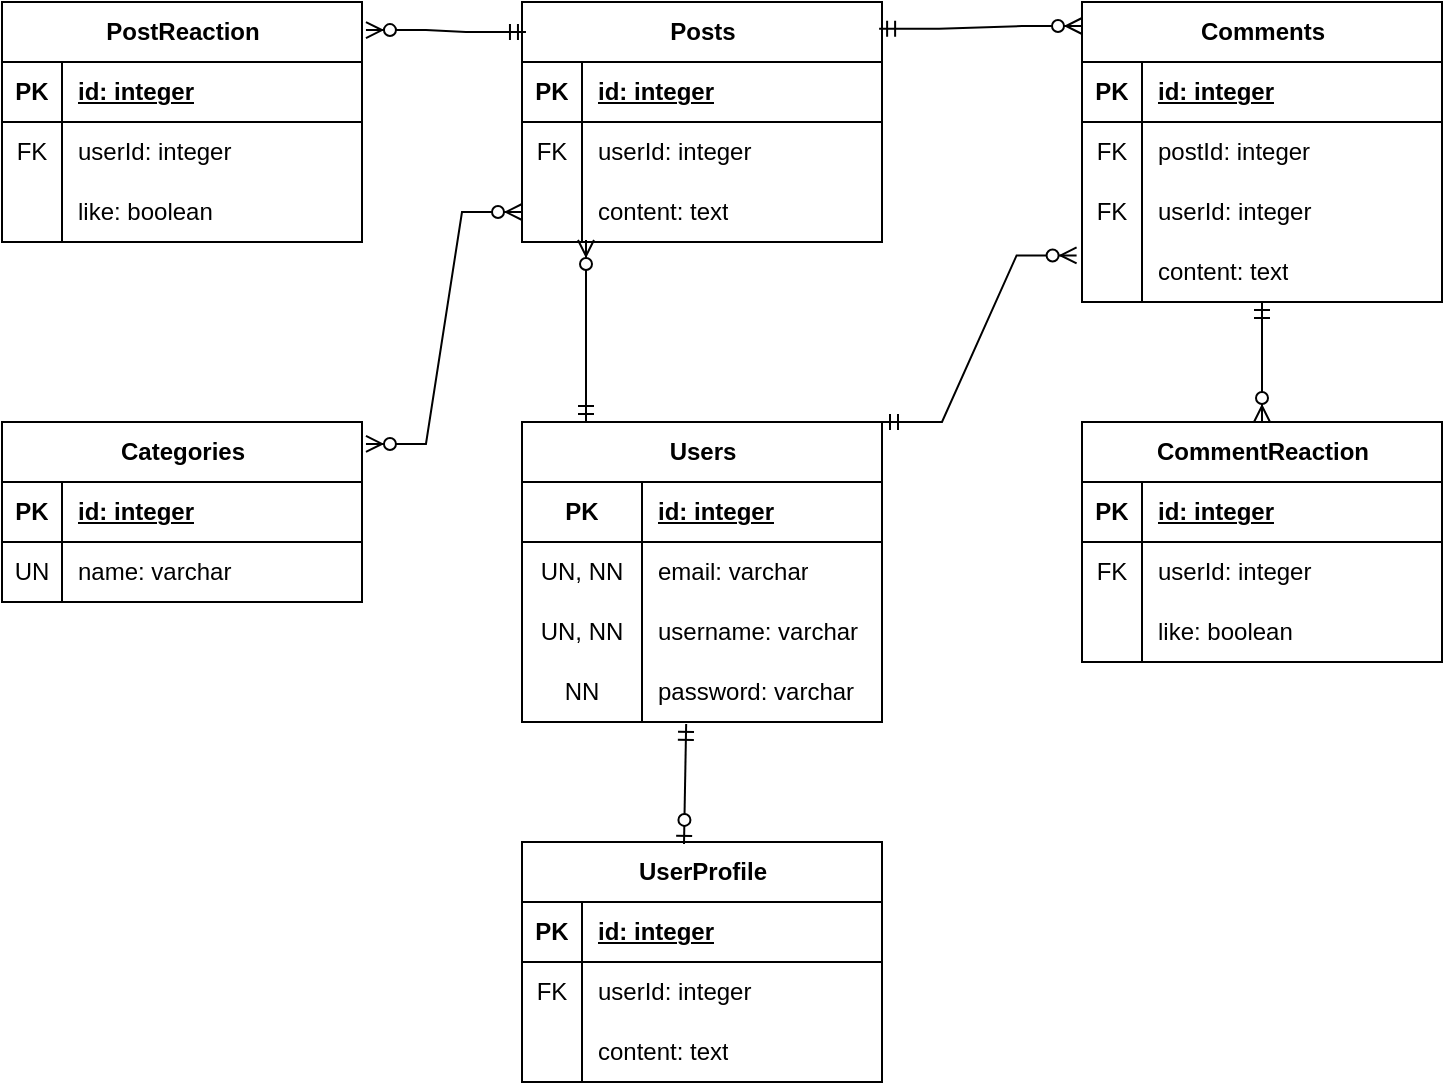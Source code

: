 <mxfile version="24.7.5">
  <diagram id="rqjPkjk_AtekU8-ZjQMx" name="Sida-1">
    <mxGraphModel dx="1114" dy="1027" grid="1" gridSize="10" guides="1" tooltips="1" connect="1" arrows="1" fold="1" page="1" pageScale="1" pageWidth="827" pageHeight="1169" math="0" shadow="0">
      <root>
        <mxCell id="0" />
        <mxCell id="1" parent="0" />
        <mxCell id="EooLpCUPkdA8UOVAEjen-1" value="Users" style="shape=table;startSize=30;container=1;collapsible=1;childLayout=tableLayout;fixedRows=1;rowLines=0;fontStyle=1;align=center;resizeLast=1;html=1;" parent="1" vertex="1">
          <mxGeometry x="310" y="330" width="180" height="150" as="geometry">
            <mxRectangle x="50" y="350" width="70" height="30" as="alternateBounds" />
          </mxGeometry>
        </mxCell>
        <mxCell id="EooLpCUPkdA8UOVAEjen-2" value="" style="shape=tableRow;horizontal=0;startSize=0;swimlaneHead=0;swimlaneBody=0;fillColor=none;collapsible=0;dropTarget=0;points=[[0,0.5],[1,0.5]];portConstraint=eastwest;top=0;left=0;right=0;bottom=1;" parent="EooLpCUPkdA8UOVAEjen-1" vertex="1">
          <mxGeometry y="30" width="180" height="30" as="geometry" />
        </mxCell>
        <mxCell id="EooLpCUPkdA8UOVAEjen-3" value="PK" style="shape=partialRectangle;connectable=0;fillColor=none;top=0;left=0;bottom=0;right=0;fontStyle=1;overflow=hidden;whiteSpace=wrap;html=1;" parent="EooLpCUPkdA8UOVAEjen-2" vertex="1">
          <mxGeometry width="60" height="30" as="geometry">
            <mxRectangle width="60" height="30" as="alternateBounds" />
          </mxGeometry>
        </mxCell>
        <mxCell id="EooLpCUPkdA8UOVAEjen-4" value="id: integer" style="shape=partialRectangle;connectable=0;fillColor=none;top=0;left=0;bottom=0;right=0;align=left;spacingLeft=6;fontStyle=5;overflow=hidden;whiteSpace=wrap;html=1;" parent="EooLpCUPkdA8UOVAEjen-2" vertex="1">
          <mxGeometry x="60" width="120" height="30" as="geometry">
            <mxRectangle width="120" height="30" as="alternateBounds" />
          </mxGeometry>
        </mxCell>
        <mxCell id="EooLpCUPkdA8UOVAEjen-5" value="" style="shape=tableRow;horizontal=0;startSize=0;swimlaneHead=0;swimlaneBody=0;fillColor=none;collapsible=0;dropTarget=0;points=[[0,0.5],[1,0.5]];portConstraint=eastwest;top=0;left=0;right=0;bottom=0;" parent="EooLpCUPkdA8UOVAEjen-1" vertex="1">
          <mxGeometry y="60" width="180" height="30" as="geometry" />
        </mxCell>
        <mxCell id="EooLpCUPkdA8UOVAEjen-6" value="UN, NN" style="shape=partialRectangle;connectable=0;fillColor=none;top=0;left=0;bottom=0;right=0;editable=1;overflow=hidden;whiteSpace=wrap;html=1;" parent="EooLpCUPkdA8UOVAEjen-5" vertex="1">
          <mxGeometry width="60" height="30" as="geometry">
            <mxRectangle width="60" height="30" as="alternateBounds" />
          </mxGeometry>
        </mxCell>
        <mxCell id="EooLpCUPkdA8UOVAEjen-7" value="email: varchar" style="shape=partialRectangle;connectable=0;fillColor=none;top=0;left=0;bottom=0;right=0;align=left;spacingLeft=6;overflow=hidden;whiteSpace=wrap;html=1;" parent="EooLpCUPkdA8UOVAEjen-5" vertex="1">
          <mxGeometry x="60" width="120" height="30" as="geometry">
            <mxRectangle width="120" height="30" as="alternateBounds" />
          </mxGeometry>
        </mxCell>
        <mxCell id="EooLpCUPkdA8UOVAEjen-8" value="" style="shape=tableRow;horizontal=0;startSize=0;swimlaneHead=0;swimlaneBody=0;fillColor=none;collapsible=0;dropTarget=0;points=[[0,0.5],[1,0.5]];portConstraint=eastwest;top=0;left=0;right=0;bottom=0;" parent="EooLpCUPkdA8UOVAEjen-1" vertex="1">
          <mxGeometry y="90" width="180" height="30" as="geometry" />
        </mxCell>
        <mxCell id="EooLpCUPkdA8UOVAEjen-9" value="UN, NN" style="shape=partialRectangle;connectable=0;fillColor=none;top=0;left=0;bottom=0;right=0;editable=1;overflow=hidden;whiteSpace=wrap;html=1;" parent="EooLpCUPkdA8UOVAEjen-8" vertex="1">
          <mxGeometry width="60" height="30" as="geometry">
            <mxRectangle width="60" height="30" as="alternateBounds" />
          </mxGeometry>
        </mxCell>
        <mxCell id="EooLpCUPkdA8UOVAEjen-10" value="username: varchar" style="shape=partialRectangle;connectable=0;fillColor=none;top=0;left=0;bottom=0;right=0;align=left;spacingLeft=6;overflow=hidden;whiteSpace=wrap;html=1;" parent="EooLpCUPkdA8UOVAEjen-8" vertex="1">
          <mxGeometry x="60" width="120" height="30" as="geometry">
            <mxRectangle width="120" height="30" as="alternateBounds" />
          </mxGeometry>
        </mxCell>
        <mxCell id="Ac60kivPPBbgHHEQ2sWC-29" value="" style="shape=tableRow;horizontal=0;startSize=0;swimlaneHead=0;swimlaneBody=0;fillColor=none;collapsible=0;dropTarget=0;points=[[0,0.5],[1,0.5]];portConstraint=eastwest;top=0;left=0;right=0;bottom=0;" parent="EooLpCUPkdA8UOVAEjen-1" vertex="1">
          <mxGeometry y="120" width="180" height="30" as="geometry" />
        </mxCell>
        <mxCell id="Ac60kivPPBbgHHEQ2sWC-30" value="NN" style="shape=partialRectangle;connectable=0;fillColor=none;top=0;left=0;bottom=0;right=0;editable=1;overflow=hidden;whiteSpace=wrap;html=1;" parent="Ac60kivPPBbgHHEQ2sWC-29" vertex="1">
          <mxGeometry width="60" height="30" as="geometry">
            <mxRectangle width="60" height="30" as="alternateBounds" />
          </mxGeometry>
        </mxCell>
        <mxCell id="Ac60kivPPBbgHHEQ2sWC-31" value="password: varchar" style="shape=partialRectangle;connectable=0;fillColor=none;top=0;left=0;bottom=0;right=0;align=left;spacingLeft=6;overflow=hidden;whiteSpace=wrap;html=1;" parent="Ac60kivPPBbgHHEQ2sWC-29" vertex="1">
          <mxGeometry x="60" width="120" height="30" as="geometry">
            <mxRectangle width="120" height="30" as="alternateBounds" />
          </mxGeometry>
        </mxCell>
        <mxCell id="EooLpCUPkdA8UOVAEjen-17" value="Posts" style="shape=table;startSize=30;container=1;collapsible=1;childLayout=tableLayout;fixedRows=1;rowLines=0;fontStyle=1;align=center;resizeLast=1;html=1;" parent="1" vertex="1">
          <mxGeometry x="310" y="120" width="180" height="120" as="geometry" />
        </mxCell>
        <mxCell id="EooLpCUPkdA8UOVAEjen-18" value="" style="shape=tableRow;horizontal=0;startSize=0;swimlaneHead=0;swimlaneBody=0;fillColor=none;collapsible=0;dropTarget=0;points=[[0,0.5],[1,0.5]];portConstraint=eastwest;top=0;left=0;right=0;bottom=1;" parent="EooLpCUPkdA8UOVAEjen-17" vertex="1">
          <mxGeometry y="30" width="180" height="30" as="geometry" />
        </mxCell>
        <mxCell id="EooLpCUPkdA8UOVAEjen-19" value="PK" style="shape=partialRectangle;connectable=0;fillColor=none;top=0;left=0;bottom=0;right=0;fontStyle=1;overflow=hidden;whiteSpace=wrap;html=1;" parent="EooLpCUPkdA8UOVAEjen-18" vertex="1">
          <mxGeometry width="30" height="30" as="geometry">
            <mxRectangle width="30" height="30" as="alternateBounds" />
          </mxGeometry>
        </mxCell>
        <mxCell id="EooLpCUPkdA8UOVAEjen-20" value="id: integer" style="shape=partialRectangle;connectable=0;fillColor=none;top=0;left=0;bottom=0;right=0;align=left;spacingLeft=6;fontStyle=5;overflow=hidden;whiteSpace=wrap;html=1;" parent="EooLpCUPkdA8UOVAEjen-18" vertex="1">
          <mxGeometry x="30" width="150" height="30" as="geometry">
            <mxRectangle width="150" height="30" as="alternateBounds" />
          </mxGeometry>
        </mxCell>
        <mxCell id="EooLpCUPkdA8UOVAEjen-21" value="" style="shape=tableRow;horizontal=0;startSize=0;swimlaneHead=0;swimlaneBody=0;fillColor=none;collapsible=0;dropTarget=0;points=[[0,0.5],[1,0.5]];portConstraint=eastwest;top=0;left=0;right=0;bottom=0;" parent="EooLpCUPkdA8UOVAEjen-17" vertex="1">
          <mxGeometry y="60" width="180" height="30" as="geometry" />
        </mxCell>
        <mxCell id="EooLpCUPkdA8UOVAEjen-22" value="FK" style="shape=partialRectangle;connectable=0;fillColor=none;top=0;left=0;bottom=0;right=0;editable=1;overflow=hidden;whiteSpace=wrap;html=1;" parent="EooLpCUPkdA8UOVAEjen-21" vertex="1">
          <mxGeometry width="30" height="30" as="geometry">
            <mxRectangle width="30" height="30" as="alternateBounds" />
          </mxGeometry>
        </mxCell>
        <mxCell id="EooLpCUPkdA8UOVAEjen-23" value="userId: integer" style="shape=partialRectangle;connectable=0;fillColor=none;top=0;left=0;bottom=0;right=0;align=left;spacingLeft=6;overflow=hidden;whiteSpace=wrap;html=1;" parent="EooLpCUPkdA8UOVAEjen-21" vertex="1">
          <mxGeometry x="30" width="150" height="30" as="geometry">
            <mxRectangle width="150" height="30" as="alternateBounds" />
          </mxGeometry>
        </mxCell>
        <mxCell id="EooLpCUPkdA8UOVAEjen-24" value="" style="shape=tableRow;horizontal=0;startSize=0;swimlaneHead=0;swimlaneBody=0;fillColor=none;collapsible=0;dropTarget=0;points=[[0,0.5],[1,0.5]];portConstraint=eastwest;top=0;left=0;right=0;bottom=0;" parent="EooLpCUPkdA8UOVAEjen-17" vertex="1">
          <mxGeometry y="90" width="180" height="30" as="geometry" />
        </mxCell>
        <mxCell id="EooLpCUPkdA8UOVAEjen-25" value="" style="shape=partialRectangle;connectable=0;fillColor=none;top=0;left=0;bottom=0;right=0;editable=1;overflow=hidden;whiteSpace=wrap;html=1;" parent="EooLpCUPkdA8UOVAEjen-24" vertex="1">
          <mxGeometry width="30" height="30" as="geometry">
            <mxRectangle width="30" height="30" as="alternateBounds" />
          </mxGeometry>
        </mxCell>
        <mxCell id="EooLpCUPkdA8UOVAEjen-26" value="content: text" style="shape=partialRectangle;connectable=0;fillColor=none;top=0;left=0;bottom=0;right=0;align=left;spacingLeft=6;overflow=hidden;whiteSpace=wrap;html=1;" parent="EooLpCUPkdA8UOVAEjen-24" vertex="1">
          <mxGeometry x="30" width="150" height="30" as="geometry">
            <mxRectangle width="150" height="30" as="alternateBounds" />
          </mxGeometry>
        </mxCell>
        <mxCell id="Ac60kivPPBbgHHEQ2sWC-1" value="Comments" style="shape=table;startSize=30;container=1;collapsible=1;childLayout=tableLayout;fixedRows=1;rowLines=0;fontStyle=1;align=center;resizeLast=1;html=1;" parent="1" vertex="1">
          <mxGeometry x="590" y="120" width="180" height="150" as="geometry" />
        </mxCell>
        <mxCell id="Ac60kivPPBbgHHEQ2sWC-2" value="" style="shape=tableRow;horizontal=0;startSize=0;swimlaneHead=0;swimlaneBody=0;fillColor=none;collapsible=0;dropTarget=0;points=[[0,0.5],[1,0.5]];portConstraint=eastwest;top=0;left=0;right=0;bottom=1;" parent="Ac60kivPPBbgHHEQ2sWC-1" vertex="1">
          <mxGeometry y="30" width="180" height="30" as="geometry" />
        </mxCell>
        <mxCell id="Ac60kivPPBbgHHEQ2sWC-3" value="PK" style="shape=partialRectangle;connectable=0;fillColor=none;top=0;left=0;bottom=0;right=0;fontStyle=1;overflow=hidden;whiteSpace=wrap;html=1;" parent="Ac60kivPPBbgHHEQ2sWC-2" vertex="1">
          <mxGeometry width="30" height="30" as="geometry">
            <mxRectangle width="30" height="30" as="alternateBounds" />
          </mxGeometry>
        </mxCell>
        <mxCell id="Ac60kivPPBbgHHEQ2sWC-4" value="id: integer" style="shape=partialRectangle;connectable=0;fillColor=none;top=0;left=0;bottom=0;right=0;align=left;spacingLeft=6;fontStyle=5;overflow=hidden;whiteSpace=wrap;html=1;" parent="Ac60kivPPBbgHHEQ2sWC-2" vertex="1">
          <mxGeometry x="30" width="150" height="30" as="geometry">
            <mxRectangle width="150" height="30" as="alternateBounds" />
          </mxGeometry>
        </mxCell>
        <mxCell id="Ac60kivPPBbgHHEQ2sWC-5" value="" style="shape=tableRow;horizontal=0;startSize=0;swimlaneHead=0;swimlaneBody=0;fillColor=none;collapsible=0;dropTarget=0;points=[[0,0.5],[1,0.5]];portConstraint=eastwest;top=0;left=0;right=0;bottom=0;" parent="Ac60kivPPBbgHHEQ2sWC-1" vertex="1">
          <mxGeometry y="60" width="180" height="30" as="geometry" />
        </mxCell>
        <mxCell id="Ac60kivPPBbgHHEQ2sWC-6" value="FK" style="shape=partialRectangle;connectable=0;fillColor=none;top=0;left=0;bottom=0;right=0;editable=1;overflow=hidden;whiteSpace=wrap;html=1;" parent="Ac60kivPPBbgHHEQ2sWC-5" vertex="1">
          <mxGeometry width="30" height="30" as="geometry">
            <mxRectangle width="30" height="30" as="alternateBounds" />
          </mxGeometry>
        </mxCell>
        <mxCell id="Ac60kivPPBbgHHEQ2sWC-7" value="postId: integer" style="shape=partialRectangle;connectable=0;fillColor=none;top=0;left=0;bottom=0;right=0;align=left;spacingLeft=6;overflow=hidden;whiteSpace=wrap;html=1;" parent="Ac60kivPPBbgHHEQ2sWC-5" vertex="1">
          <mxGeometry x="30" width="150" height="30" as="geometry">
            <mxRectangle width="150" height="30" as="alternateBounds" />
          </mxGeometry>
        </mxCell>
        <mxCell id="Ac60kivPPBbgHHEQ2sWC-8" value="" style="shape=tableRow;horizontal=0;startSize=0;swimlaneHead=0;swimlaneBody=0;fillColor=none;collapsible=0;dropTarget=0;points=[[0,0.5],[1,0.5]];portConstraint=eastwest;top=0;left=0;right=0;bottom=0;" parent="Ac60kivPPBbgHHEQ2sWC-1" vertex="1">
          <mxGeometry y="90" width="180" height="30" as="geometry" />
        </mxCell>
        <mxCell id="Ac60kivPPBbgHHEQ2sWC-9" value="FK" style="shape=partialRectangle;connectable=0;fillColor=none;top=0;left=0;bottom=0;right=0;editable=1;overflow=hidden;whiteSpace=wrap;html=1;" parent="Ac60kivPPBbgHHEQ2sWC-8" vertex="1">
          <mxGeometry width="30" height="30" as="geometry">
            <mxRectangle width="30" height="30" as="alternateBounds" />
          </mxGeometry>
        </mxCell>
        <mxCell id="Ac60kivPPBbgHHEQ2sWC-10" value="userId: integer" style="shape=partialRectangle;connectable=0;fillColor=none;top=0;left=0;bottom=0;right=0;align=left;spacingLeft=6;overflow=hidden;whiteSpace=wrap;html=1;" parent="Ac60kivPPBbgHHEQ2sWC-8" vertex="1">
          <mxGeometry x="30" width="150" height="30" as="geometry">
            <mxRectangle width="150" height="30" as="alternateBounds" />
          </mxGeometry>
        </mxCell>
        <mxCell id="Ac60kivPPBbgHHEQ2sWC-11" value="" style="shape=tableRow;horizontal=0;startSize=0;swimlaneHead=0;swimlaneBody=0;fillColor=none;collapsible=0;dropTarget=0;points=[[0,0.5],[1,0.5]];portConstraint=eastwest;top=0;left=0;right=0;bottom=0;" parent="Ac60kivPPBbgHHEQ2sWC-1" vertex="1">
          <mxGeometry y="120" width="180" height="30" as="geometry" />
        </mxCell>
        <mxCell id="Ac60kivPPBbgHHEQ2sWC-12" value="" style="shape=partialRectangle;connectable=0;fillColor=none;top=0;left=0;bottom=0;right=0;editable=1;overflow=hidden;whiteSpace=wrap;html=1;" parent="Ac60kivPPBbgHHEQ2sWC-11" vertex="1">
          <mxGeometry width="30" height="30" as="geometry">
            <mxRectangle width="30" height="30" as="alternateBounds" />
          </mxGeometry>
        </mxCell>
        <mxCell id="Ac60kivPPBbgHHEQ2sWC-13" value="content: text" style="shape=partialRectangle;connectable=0;fillColor=none;top=0;left=0;bottom=0;right=0;align=left;spacingLeft=6;overflow=hidden;whiteSpace=wrap;html=1;" parent="Ac60kivPPBbgHHEQ2sWC-11" vertex="1">
          <mxGeometry x="30" width="150" height="30" as="geometry">
            <mxRectangle width="150" height="30" as="alternateBounds" />
          </mxGeometry>
        </mxCell>
        <mxCell id="Ac60kivPPBbgHHEQ2sWC-32" value="Categories" style="shape=table;startSize=30;container=1;collapsible=1;childLayout=tableLayout;fixedRows=1;rowLines=0;fontStyle=1;align=center;resizeLast=1;html=1;" parent="1" vertex="1">
          <mxGeometry x="50" y="330" width="180" height="90" as="geometry" />
        </mxCell>
        <mxCell id="Ac60kivPPBbgHHEQ2sWC-33" value="" style="shape=tableRow;horizontal=0;startSize=0;swimlaneHead=0;swimlaneBody=0;fillColor=none;collapsible=0;dropTarget=0;points=[[0,0.5],[1,0.5]];portConstraint=eastwest;top=0;left=0;right=0;bottom=1;" parent="Ac60kivPPBbgHHEQ2sWC-32" vertex="1">
          <mxGeometry y="30" width="180" height="30" as="geometry" />
        </mxCell>
        <mxCell id="Ac60kivPPBbgHHEQ2sWC-34" value="PK" style="shape=partialRectangle;connectable=0;fillColor=none;top=0;left=0;bottom=0;right=0;fontStyle=1;overflow=hidden;whiteSpace=wrap;html=1;" parent="Ac60kivPPBbgHHEQ2sWC-33" vertex="1">
          <mxGeometry width="30" height="30" as="geometry">
            <mxRectangle width="30" height="30" as="alternateBounds" />
          </mxGeometry>
        </mxCell>
        <mxCell id="Ac60kivPPBbgHHEQ2sWC-35" value="id: integer" style="shape=partialRectangle;connectable=0;fillColor=none;top=0;left=0;bottom=0;right=0;align=left;spacingLeft=6;fontStyle=5;overflow=hidden;whiteSpace=wrap;html=1;" parent="Ac60kivPPBbgHHEQ2sWC-33" vertex="1">
          <mxGeometry x="30" width="150" height="30" as="geometry">
            <mxRectangle width="150" height="30" as="alternateBounds" />
          </mxGeometry>
        </mxCell>
        <mxCell id="Ac60kivPPBbgHHEQ2sWC-36" value="" style="shape=tableRow;horizontal=0;startSize=0;swimlaneHead=0;swimlaneBody=0;fillColor=none;collapsible=0;dropTarget=0;points=[[0,0.5],[1,0.5]];portConstraint=eastwest;top=0;left=0;right=0;bottom=0;" parent="Ac60kivPPBbgHHEQ2sWC-32" vertex="1">
          <mxGeometry y="60" width="180" height="30" as="geometry" />
        </mxCell>
        <mxCell id="Ac60kivPPBbgHHEQ2sWC-37" value="UN" style="shape=partialRectangle;connectable=0;fillColor=none;top=0;left=0;bottom=0;right=0;editable=1;overflow=hidden;whiteSpace=wrap;html=1;" parent="Ac60kivPPBbgHHEQ2sWC-36" vertex="1">
          <mxGeometry width="30" height="30" as="geometry">
            <mxRectangle width="30" height="30" as="alternateBounds" />
          </mxGeometry>
        </mxCell>
        <mxCell id="Ac60kivPPBbgHHEQ2sWC-38" value="name: varchar" style="shape=partialRectangle;connectable=0;fillColor=none;top=0;left=0;bottom=0;right=0;align=left;spacingLeft=6;overflow=hidden;whiteSpace=wrap;html=1;" parent="Ac60kivPPBbgHHEQ2sWC-36" vertex="1">
          <mxGeometry x="30" width="150" height="30" as="geometry">
            <mxRectangle width="150" height="30" as="alternateBounds" />
          </mxGeometry>
        </mxCell>
        <mxCell id="Ac60kivPPBbgHHEQ2sWC-45" value="PostReaction" style="shape=table;startSize=30;container=1;collapsible=1;childLayout=tableLayout;fixedRows=1;rowLines=0;fontStyle=1;align=center;resizeLast=1;html=1;" parent="1" vertex="1">
          <mxGeometry x="50" y="120" width="180" height="120" as="geometry" />
        </mxCell>
        <mxCell id="Ac60kivPPBbgHHEQ2sWC-46" value="" style="shape=tableRow;horizontal=0;startSize=0;swimlaneHead=0;swimlaneBody=0;fillColor=none;collapsible=0;dropTarget=0;points=[[0,0.5],[1,0.5]];portConstraint=eastwest;top=0;left=0;right=0;bottom=1;" parent="Ac60kivPPBbgHHEQ2sWC-45" vertex="1">
          <mxGeometry y="30" width="180" height="30" as="geometry" />
        </mxCell>
        <mxCell id="Ac60kivPPBbgHHEQ2sWC-47" value="PK" style="shape=partialRectangle;connectable=0;fillColor=none;top=0;left=0;bottom=0;right=0;fontStyle=1;overflow=hidden;whiteSpace=wrap;html=1;" parent="Ac60kivPPBbgHHEQ2sWC-46" vertex="1">
          <mxGeometry width="30" height="30" as="geometry">
            <mxRectangle width="30" height="30" as="alternateBounds" />
          </mxGeometry>
        </mxCell>
        <mxCell id="Ac60kivPPBbgHHEQ2sWC-48" value="id: integer" style="shape=partialRectangle;connectable=0;fillColor=none;top=0;left=0;bottom=0;right=0;align=left;spacingLeft=6;fontStyle=5;overflow=hidden;whiteSpace=wrap;html=1;" parent="Ac60kivPPBbgHHEQ2sWC-46" vertex="1">
          <mxGeometry x="30" width="150" height="30" as="geometry">
            <mxRectangle width="150" height="30" as="alternateBounds" />
          </mxGeometry>
        </mxCell>
        <mxCell id="Ac60kivPPBbgHHEQ2sWC-49" value="" style="shape=tableRow;horizontal=0;startSize=0;swimlaneHead=0;swimlaneBody=0;fillColor=none;collapsible=0;dropTarget=0;points=[[0,0.5],[1,0.5]];portConstraint=eastwest;top=0;left=0;right=0;bottom=0;" parent="Ac60kivPPBbgHHEQ2sWC-45" vertex="1">
          <mxGeometry y="60" width="180" height="30" as="geometry" />
        </mxCell>
        <mxCell id="Ac60kivPPBbgHHEQ2sWC-50" value="FK" style="shape=partialRectangle;connectable=0;fillColor=none;top=0;left=0;bottom=0;right=0;editable=1;overflow=hidden;whiteSpace=wrap;html=1;" parent="Ac60kivPPBbgHHEQ2sWC-49" vertex="1">
          <mxGeometry width="30" height="30" as="geometry">
            <mxRectangle width="30" height="30" as="alternateBounds" />
          </mxGeometry>
        </mxCell>
        <mxCell id="Ac60kivPPBbgHHEQ2sWC-51" value="userId: integer" style="shape=partialRectangle;connectable=0;fillColor=none;top=0;left=0;bottom=0;right=0;align=left;spacingLeft=6;overflow=hidden;whiteSpace=wrap;html=1;" parent="Ac60kivPPBbgHHEQ2sWC-49" vertex="1">
          <mxGeometry x="30" width="150" height="30" as="geometry">
            <mxRectangle width="150" height="30" as="alternateBounds" />
          </mxGeometry>
        </mxCell>
        <mxCell id="Ac60kivPPBbgHHEQ2sWC-52" value="" style="shape=tableRow;horizontal=0;startSize=0;swimlaneHead=0;swimlaneBody=0;fillColor=none;collapsible=0;dropTarget=0;points=[[0,0.5],[1,0.5]];portConstraint=eastwest;top=0;left=0;right=0;bottom=0;" parent="Ac60kivPPBbgHHEQ2sWC-45" vertex="1">
          <mxGeometry y="90" width="180" height="30" as="geometry" />
        </mxCell>
        <mxCell id="Ac60kivPPBbgHHEQ2sWC-53" value="" style="shape=partialRectangle;connectable=0;fillColor=none;top=0;left=0;bottom=0;right=0;editable=1;overflow=hidden;whiteSpace=wrap;html=1;" parent="Ac60kivPPBbgHHEQ2sWC-52" vertex="1">
          <mxGeometry width="30" height="30" as="geometry">
            <mxRectangle width="30" height="30" as="alternateBounds" />
          </mxGeometry>
        </mxCell>
        <mxCell id="Ac60kivPPBbgHHEQ2sWC-54" value="like: boolean" style="shape=partialRectangle;connectable=0;fillColor=none;top=0;left=0;bottom=0;right=0;align=left;spacingLeft=6;overflow=hidden;whiteSpace=wrap;html=1;" parent="Ac60kivPPBbgHHEQ2sWC-52" vertex="1">
          <mxGeometry x="30" width="150" height="30" as="geometry">
            <mxRectangle width="150" height="30" as="alternateBounds" />
          </mxGeometry>
        </mxCell>
        <mxCell id="Ac60kivPPBbgHHEQ2sWC-58" value="CommentReaction" style="shape=table;startSize=30;container=1;collapsible=1;childLayout=tableLayout;fixedRows=1;rowLines=0;fontStyle=1;align=center;resizeLast=1;html=1;" parent="1" vertex="1">
          <mxGeometry x="590" y="330" width="180" height="120" as="geometry" />
        </mxCell>
        <mxCell id="Ac60kivPPBbgHHEQ2sWC-59" value="" style="shape=tableRow;horizontal=0;startSize=0;swimlaneHead=0;swimlaneBody=0;fillColor=none;collapsible=0;dropTarget=0;points=[[0,0.5],[1,0.5]];portConstraint=eastwest;top=0;left=0;right=0;bottom=1;" parent="Ac60kivPPBbgHHEQ2sWC-58" vertex="1">
          <mxGeometry y="30" width="180" height="30" as="geometry" />
        </mxCell>
        <mxCell id="Ac60kivPPBbgHHEQ2sWC-60" value="PK" style="shape=partialRectangle;connectable=0;fillColor=none;top=0;left=0;bottom=0;right=0;fontStyle=1;overflow=hidden;whiteSpace=wrap;html=1;" parent="Ac60kivPPBbgHHEQ2sWC-59" vertex="1">
          <mxGeometry width="30" height="30" as="geometry">
            <mxRectangle width="30" height="30" as="alternateBounds" />
          </mxGeometry>
        </mxCell>
        <mxCell id="Ac60kivPPBbgHHEQ2sWC-61" value="id: integer" style="shape=partialRectangle;connectable=0;fillColor=none;top=0;left=0;bottom=0;right=0;align=left;spacingLeft=6;fontStyle=5;overflow=hidden;whiteSpace=wrap;html=1;" parent="Ac60kivPPBbgHHEQ2sWC-59" vertex="1">
          <mxGeometry x="30" width="150" height="30" as="geometry">
            <mxRectangle width="150" height="30" as="alternateBounds" />
          </mxGeometry>
        </mxCell>
        <mxCell id="Ac60kivPPBbgHHEQ2sWC-62" value="" style="shape=tableRow;horizontal=0;startSize=0;swimlaneHead=0;swimlaneBody=0;fillColor=none;collapsible=0;dropTarget=0;points=[[0,0.5],[1,0.5]];portConstraint=eastwest;top=0;left=0;right=0;bottom=0;" parent="Ac60kivPPBbgHHEQ2sWC-58" vertex="1">
          <mxGeometry y="60" width="180" height="30" as="geometry" />
        </mxCell>
        <mxCell id="Ac60kivPPBbgHHEQ2sWC-63" value="FK" style="shape=partialRectangle;connectable=0;fillColor=none;top=0;left=0;bottom=0;right=0;editable=1;overflow=hidden;whiteSpace=wrap;html=1;" parent="Ac60kivPPBbgHHEQ2sWC-62" vertex="1">
          <mxGeometry width="30" height="30" as="geometry">
            <mxRectangle width="30" height="30" as="alternateBounds" />
          </mxGeometry>
        </mxCell>
        <mxCell id="Ac60kivPPBbgHHEQ2sWC-64" value="userId: integer" style="shape=partialRectangle;connectable=0;fillColor=none;top=0;left=0;bottom=0;right=0;align=left;spacingLeft=6;overflow=hidden;whiteSpace=wrap;html=1;" parent="Ac60kivPPBbgHHEQ2sWC-62" vertex="1">
          <mxGeometry x="30" width="150" height="30" as="geometry">
            <mxRectangle width="150" height="30" as="alternateBounds" />
          </mxGeometry>
        </mxCell>
        <mxCell id="Ac60kivPPBbgHHEQ2sWC-65" value="" style="shape=tableRow;horizontal=0;startSize=0;swimlaneHead=0;swimlaneBody=0;fillColor=none;collapsible=0;dropTarget=0;points=[[0,0.5],[1,0.5]];portConstraint=eastwest;top=0;left=0;right=0;bottom=0;" parent="Ac60kivPPBbgHHEQ2sWC-58" vertex="1">
          <mxGeometry y="90" width="180" height="30" as="geometry" />
        </mxCell>
        <mxCell id="Ac60kivPPBbgHHEQ2sWC-66" value="" style="shape=partialRectangle;connectable=0;fillColor=none;top=0;left=0;bottom=0;right=0;editable=1;overflow=hidden;whiteSpace=wrap;html=1;" parent="Ac60kivPPBbgHHEQ2sWC-65" vertex="1">
          <mxGeometry width="30" height="30" as="geometry">
            <mxRectangle width="30" height="30" as="alternateBounds" />
          </mxGeometry>
        </mxCell>
        <mxCell id="Ac60kivPPBbgHHEQ2sWC-67" value="like: boolean" style="shape=partialRectangle;connectable=0;fillColor=none;top=0;left=0;bottom=0;right=0;align=left;spacingLeft=6;overflow=hidden;whiteSpace=wrap;html=1;" parent="Ac60kivPPBbgHHEQ2sWC-65" vertex="1">
          <mxGeometry x="30" width="150" height="30" as="geometry">
            <mxRectangle width="150" height="30" as="alternateBounds" />
          </mxGeometry>
        </mxCell>
        <mxCell id="Ac60kivPPBbgHHEQ2sWC-71" value="" style="edgeStyle=entityRelationEdgeStyle;fontSize=12;html=1;endArrow=ERzeroToMany;startArrow=ERmandOne;rounded=0;exitX=0.992;exitY=0.111;exitDx=0;exitDy=0;exitPerimeter=0;" parent="1" source="EooLpCUPkdA8UOVAEjen-17" edge="1">
          <mxGeometry width="100" height="100" relative="1" as="geometry">
            <mxPoint x="370" y="340" as="sourcePoint" />
            <mxPoint x="590" y="132" as="targetPoint" />
            <Array as="points">
              <mxPoint x="270" y="350" />
              <mxPoint x="590" y="250" />
              <mxPoint x="560" y="220" />
              <mxPoint x="570" y="250" />
              <mxPoint x="560" y="250" />
              <mxPoint x="330" y="320" />
              <mxPoint x="390" y="280" />
              <mxPoint x="390" y="280" />
            </Array>
          </mxGeometry>
        </mxCell>
        <mxCell id="Ac60kivPPBbgHHEQ2sWC-75" value="" style="edgeStyle=orthogonalEdgeStyle;fontSize=12;html=1;endArrow=ERzeroToMany;startArrow=ERmandOne;rounded=0;" parent="1" edge="1">
          <mxGeometry width="100" height="100" relative="1" as="geometry">
            <mxPoint x="342" y="330" as="sourcePoint" />
            <mxPoint x="342" y="239" as="targetPoint" />
            <Array as="points" />
          </mxGeometry>
        </mxCell>
        <mxCell id="Ac60kivPPBbgHHEQ2sWC-76" value="" style="edgeStyle=entityRelationEdgeStyle;fontSize=12;html=1;endArrow=ERzeroToMany;startArrow=ERmandOne;rounded=0;exitX=1;exitY=0;exitDx=0;exitDy=0;entryX=-0.015;entryY=0.224;entryDx=0;entryDy=0;entryPerimeter=0;" parent="1" source="EooLpCUPkdA8UOVAEjen-1" target="Ac60kivPPBbgHHEQ2sWC-11" edge="1">
          <mxGeometry width="100" height="100" relative="1" as="geometry">
            <mxPoint x="460" y="280" as="sourcePoint" />
            <mxPoint x="570" y="244" as="targetPoint" />
            <Array as="points">
              <mxPoint x="241" y="497" />
              <mxPoint x="561" y="397" />
              <mxPoint x="531" y="367" />
              <mxPoint x="541" y="397" />
              <mxPoint x="531" y="397" />
              <mxPoint x="301" y="467" />
              <mxPoint x="361" y="427" />
              <mxPoint x="361" y="427" />
            </Array>
          </mxGeometry>
        </mxCell>
        <mxCell id="-k8vsjEDt_gQwyhsTIhv-2" value="" style="edgeStyle=entityRelationEdgeStyle;fontSize=12;html=1;endArrow=ERzeroToMany;startArrow=ERmandOne;rounded=0;exitX=0.011;exitY=0.125;exitDx=0;exitDy=0;exitPerimeter=0;entryX=1.011;entryY=0.117;entryDx=0;entryDy=0;entryPerimeter=0;" parent="1" source="EooLpCUPkdA8UOVAEjen-17" target="Ac60kivPPBbgHHEQ2sWC-45" edge="1">
          <mxGeometry width="100" height="100" relative="1" as="geometry">
            <mxPoint x="200.0" y="300" as="sourcePoint" />
            <mxPoint x="278.02" y="300" as="targetPoint" />
          </mxGeometry>
        </mxCell>
        <mxCell id="-k8vsjEDt_gQwyhsTIhv-5" value="" style="fontSize=12;html=1;endArrow=ERzeroToMany;startArrow=ERmandOne;rounded=0;" parent="1" source="Ac60kivPPBbgHHEQ2sWC-11" target="Ac60kivPPBbgHHEQ2sWC-58" edge="1">
          <mxGeometry width="100" height="100" relative="1" as="geometry">
            <mxPoint x="679.5" y="270" as="sourcePoint" />
            <mxPoint x="680" y="310" as="targetPoint" />
          </mxGeometry>
        </mxCell>
        <mxCell id="-k8vsjEDt_gQwyhsTIhv-6" value="" style="edgeStyle=entityRelationEdgeStyle;fontSize=12;html=1;endArrow=ERzeroToMany;endFill=1;startArrow=ERzeroToMany;rounded=0;entryX=0;entryY=0.5;entryDx=0;entryDy=0;exitX=1.011;exitY=0.122;exitDx=0;exitDy=0;exitPerimeter=0;" parent="1" source="Ac60kivPPBbgHHEQ2sWC-32" target="EooLpCUPkdA8UOVAEjen-24" edge="1">
          <mxGeometry width="100" height="100" relative="1" as="geometry">
            <mxPoint x="180" y="350" as="sourcePoint" />
            <mxPoint x="280" y="250" as="targetPoint" />
          </mxGeometry>
        </mxCell>
        <mxCell id="LtfFIvP9M8_ur1PkPpQo-1" value="UserProfile" style="shape=table;startSize=30;container=1;collapsible=1;childLayout=tableLayout;fixedRows=1;rowLines=0;fontStyle=1;align=center;resizeLast=1;html=1;" vertex="1" parent="1">
          <mxGeometry x="310" y="540" width="180" height="120" as="geometry" />
        </mxCell>
        <mxCell id="LtfFIvP9M8_ur1PkPpQo-2" value="" style="shape=tableRow;horizontal=0;startSize=0;swimlaneHead=0;swimlaneBody=0;fillColor=none;collapsible=0;dropTarget=0;points=[[0,0.5],[1,0.5]];portConstraint=eastwest;top=0;left=0;right=0;bottom=1;" vertex="1" parent="LtfFIvP9M8_ur1PkPpQo-1">
          <mxGeometry y="30" width="180" height="30" as="geometry" />
        </mxCell>
        <mxCell id="LtfFIvP9M8_ur1PkPpQo-3" value="PK" style="shape=partialRectangle;connectable=0;fillColor=none;top=0;left=0;bottom=0;right=0;fontStyle=1;overflow=hidden;whiteSpace=wrap;html=1;" vertex="1" parent="LtfFIvP9M8_ur1PkPpQo-2">
          <mxGeometry width="30" height="30" as="geometry">
            <mxRectangle width="30" height="30" as="alternateBounds" />
          </mxGeometry>
        </mxCell>
        <mxCell id="LtfFIvP9M8_ur1PkPpQo-4" value="id: integer" style="shape=partialRectangle;connectable=0;fillColor=none;top=0;left=0;bottom=0;right=0;align=left;spacingLeft=6;fontStyle=5;overflow=hidden;whiteSpace=wrap;html=1;" vertex="1" parent="LtfFIvP9M8_ur1PkPpQo-2">
          <mxGeometry x="30" width="150" height="30" as="geometry">
            <mxRectangle width="150" height="30" as="alternateBounds" />
          </mxGeometry>
        </mxCell>
        <mxCell id="LtfFIvP9M8_ur1PkPpQo-5" value="" style="shape=tableRow;horizontal=0;startSize=0;swimlaneHead=0;swimlaneBody=0;fillColor=none;collapsible=0;dropTarget=0;points=[[0,0.5],[1,0.5]];portConstraint=eastwest;top=0;left=0;right=0;bottom=0;" vertex="1" parent="LtfFIvP9M8_ur1PkPpQo-1">
          <mxGeometry y="60" width="180" height="30" as="geometry" />
        </mxCell>
        <mxCell id="LtfFIvP9M8_ur1PkPpQo-6" value="FK" style="shape=partialRectangle;connectable=0;fillColor=none;top=0;left=0;bottom=0;right=0;editable=1;overflow=hidden;whiteSpace=wrap;html=1;" vertex="1" parent="LtfFIvP9M8_ur1PkPpQo-5">
          <mxGeometry width="30" height="30" as="geometry">
            <mxRectangle width="30" height="30" as="alternateBounds" />
          </mxGeometry>
        </mxCell>
        <mxCell id="LtfFIvP9M8_ur1PkPpQo-7" value="userId: integer" style="shape=partialRectangle;connectable=0;fillColor=none;top=0;left=0;bottom=0;right=0;align=left;spacingLeft=6;overflow=hidden;whiteSpace=wrap;html=1;" vertex="1" parent="LtfFIvP9M8_ur1PkPpQo-5">
          <mxGeometry x="30" width="150" height="30" as="geometry">
            <mxRectangle width="150" height="30" as="alternateBounds" />
          </mxGeometry>
        </mxCell>
        <mxCell id="LtfFIvP9M8_ur1PkPpQo-8" value="" style="shape=tableRow;horizontal=0;startSize=0;swimlaneHead=0;swimlaneBody=0;fillColor=none;collapsible=0;dropTarget=0;points=[[0,0.5],[1,0.5]];portConstraint=eastwest;top=0;left=0;right=0;bottom=0;" vertex="1" parent="LtfFIvP9M8_ur1PkPpQo-1">
          <mxGeometry y="90" width="180" height="30" as="geometry" />
        </mxCell>
        <mxCell id="LtfFIvP9M8_ur1PkPpQo-9" value="" style="shape=partialRectangle;connectable=0;fillColor=none;top=0;left=0;bottom=0;right=0;editable=1;overflow=hidden;whiteSpace=wrap;html=1;" vertex="1" parent="LtfFIvP9M8_ur1PkPpQo-8">
          <mxGeometry width="30" height="30" as="geometry">
            <mxRectangle width="30" height="30" as="alternateBounds" />
          </mxGeometry>
        </mxCell>
        <mxCell id="LtfFIvP9M8_ur1PkPpQo-10" value="content: text" style="shape=partialRectangle;connectable=0;fillColor=none;top=0;left=0;bottom=0;right=0;align=left;spacingLeft=6;overflow=hidden;whiteSpace=wrap;html=1;" vertex="1" parent="LtfFIvP9M8_ur1PkPpQo-8">
          <mxGeometry x="30" width="150" height="30" as="geometry">
            <mxRectangle width="150" height="30" as="alternateBounds" />
          </mxGeometry>
        </mxCell>
        <mxCell id="LtfFIvP9M8_ur1PkPpQo-14" value="" style="fontSize=12;html=1;endArrow=ERzeroToOne;startArrow=ERmandOne;rounded=0;exitX=0.456;exitY=1.033;exitDx=0;exitDy=0;exitPerimeter=0;entryX=0.45;entryY=0.008;entryDx=0;entryDy=0;entryPerimeter=0;" edge="1" parent="1" source="Ac60kivPPBbgHHEQ2sWC-29" target="LtfFIvP9M8_ur1PkPpQo-1">
          <mxGeometry width="100" height="100" relative="1" as="geometry">
            <mxPoint x="120" y="610" as="sourcePoint" />
            <mxPoint x="180" y="560" as="targetPoint" />
          </mxGeometry>
        </mxCell>
      </root>
    </mxGraphModel>
  </diagram>
</mxfile>
